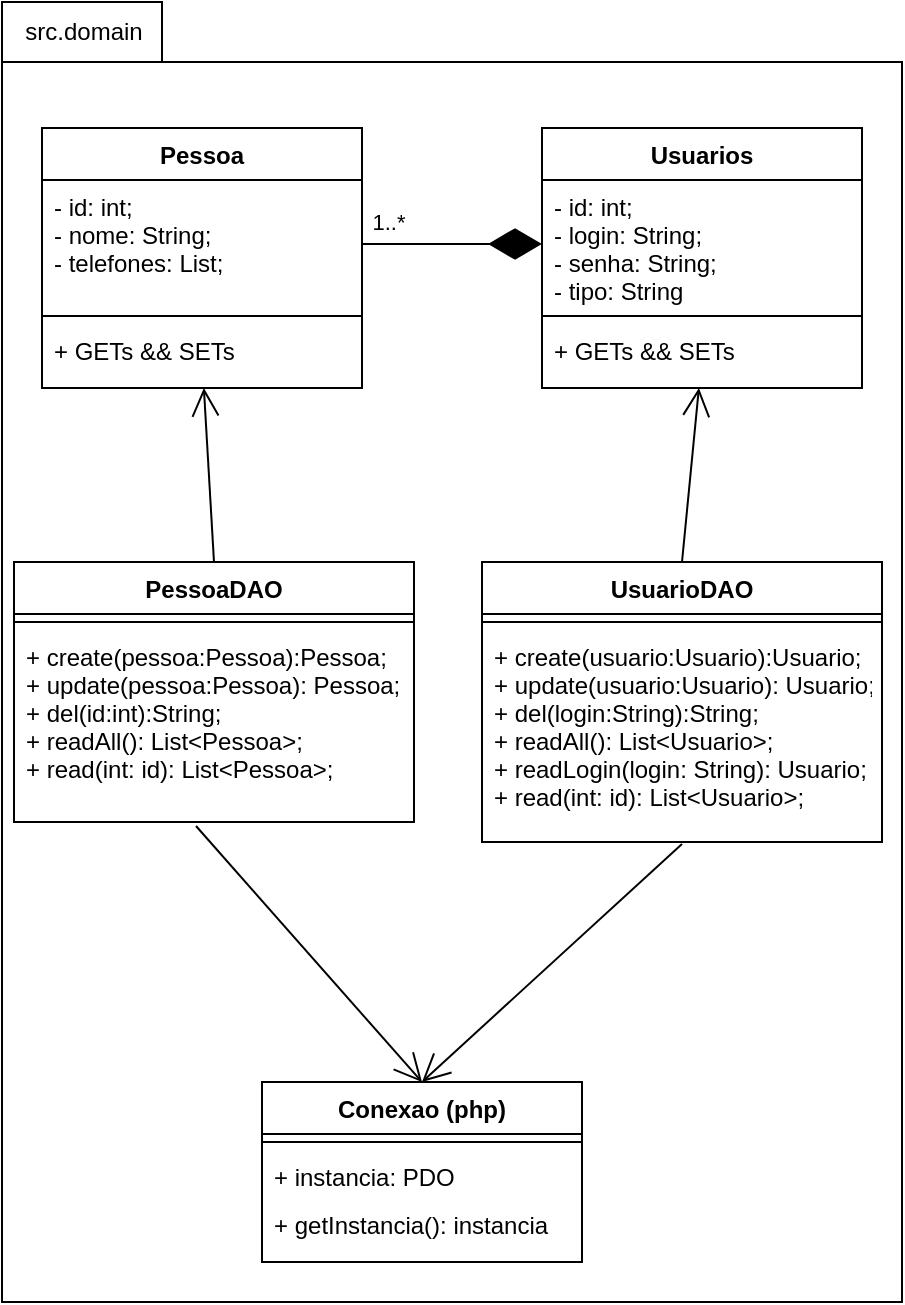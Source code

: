 <mxfile version="13.9.9" type="device"><diagram id="YNKJpus6OzZux28z89dD" name="Page-1"><mxGraphModel dx="526" dy="450" grid="1" gridSize="10" guides="1" tooltips="1" connect="1" arrows="1" fold="1" page="1" pageScale="1" pageWidth="827" pageHeight="1169" math="0" shadow="0"><root><mxCell id="0"/><mxCell id="1" parent="0"/><mxCell id="gUNNHOyXWKQJ7Ec7dWlL-10" value="" style="shape=folder;fontStyle=1;tabWidth=80;tabHeight=30;tabPosition=left;html=1;boundedLbl=1;" vertex="1" parent="1"><mxGeometry x="90" y="110" width="450" height="650" as="geometry"/></mxCell><mxCell id="gUNNHOyXWKQJ7Ec7dWlL-1" value="Pessoa" style="swimlane;fontStyle=1;align=center;verticalAlign=top;childLayout=stackLayout;horizontal=1;startSize=26;horizontalStack=0;resizeParent=1;resizeParentMax=0;resizeLast=0;collapsible=1;marginBottom=0;" vertex="1" parent="1"><mxGeometry x="110" y="173" width="160" height="130" as="geometry"/></mxCell><mxCell id="gUNNHOyXWKQJ7Ec7dWlL-2" value="- id: int;&#10;- nome: String;&#10;- telefones: List;" style="text;strokeColor=none;fillColor=none;align=left;verticalAlign=top;spacingLeft=4;spacingRight=4;overflow=hidden;rotatable=0;points=[[0,0.5],[1,0.5]];portConstraint=eastwest;" vertex="1" parent="gUNNHOyXWKQJ7Ec7dWlL-1"><mxGeometry y="26" width="160" height="64" as="geometry"/></mxCell><mxCell id="gUNNHOyXWKQJ7Ec7dWlL-3" value="" style="line;strokeWidth=1;fillColor=none;align=left;verticalAlign=middle;spacingTop=-1;spacingLeft=3;spacingRight=3;rotatable=0;labelPosition=right;points=[];portConstraint=eastwest;" vertex="1" parent="gUNNHOyXWKQJ7Ec7dWlL-1"><mxGeometry y="90" width="160" height="8" as="geometry"/></mxCell><mxCell id="gUNNHOyXWKQJ7Ec7dWlL-4" value="+ GETs &amp;&amp; SETs" style="text;strokeColor=none;fillColor=none;align=left;verticalAlign=top;spacingLeft=4;spacingRight=4;overflow=hidden;rotatable=0;points=[[0,0.5],[1,0.5]];portConstraint=eastwest;" vertex="1" parent="gUNNHOyXWKQJ7Ec7dWlL-1"><mxGeometry y="98" width="160" height="32" as="geometry"/></mxCell><mxCell id="gUNNHOyXWKQJ7Ec7dWlL-5" value="Usuarios" style="swimlane;fontStyle=1;align=center;verticalAlign=top;childLayout=stackLayout;horizontal=1;startSize=26;horizontalStack=0;resizeParent=1;resizeParentMax=0;resizeLast=0;collapsible=1;marginBottom=0;" vertex="1" parent="1"><mxGeometry x="360" y="173" width="160" height="130" as="geometry"/></mxCell><mxCell id="gUNNHOyXWKQJ7Ec7dWlL-6" value="- id: int;&#10;- login: String;&#10;- senha: String;&#10;- tipo: String" style="text;strokeColor=none;fillColor=none;align=left;verticalAlign=top;spacingLeft=4;spacingRight=4;overflow=hidden;rotatable=0;points=[[0,0.5],[1,0.5]];portConstraint=eastwest;" vertex="1" parent="gUNNHOyXWKQJ7Ec7dWlL-5"><mxGeometry y="26" width="160" height="64" as="geometry"/></mxCell><mxCell id="gUNNHOyXWKQJ7Ec7dWlL-7" value="" style="line;strokeWidth=1;fillColor=none;align=left;verticalAlign=middle;spacingTop=-1;spacingLeft=3;spacingRight=3;rotatable=0;labelPosition=right;points=[];portConstraint=eastwest;" vertex="1" parent="gUNNHOyXWKQJ7Ec7dWlL-5"><mxGeometry y="90" width="160" height="8" as="geometry"/></mxCell><mxCell id="gUNNHOyXWKQJ7Ec7dWlL-8" value="+ GETs &amp;&amp; SETs" style="text;strokeColor=none;fillColor=none;align=left;verticalAlign=top;spacingLeft=4;spacingRight=4;overflow=hidden;rotatable=0;points=[[0,0.5],[1,0.5]];portConstraint=eastwest;" vertex="1" parent="gUNNHOyXWKQJ7Ec7dWlL-5"><mxGeometry y="98" width="160" height="32" as="geometry"/></mxCell><mxCell id="gUNNHOyXWKQJ7Ec7dWlL-9" value="1..*" style="endArrow=diamondThin;endFill=1;endSize=24;html=1;exitX=1;exitY=0.5;exitDx=0;exitDy=0;entryX=0;entryY=0.5;entryDx=0;entryDy=0;" edge="1" parent="1" source="gUNNHOyXWKQJ7Ec7dWlL-2" target="gUNNHOyXWKQJ7Ec7dWlL-6"><mxGeometry x="-0.714" y="11" width="160" relative="1" as="geometry"><mxPoint x="190" y="230" as="sourcePoint"/><mxPoint x="350" y="230" as="targetPoint"/><mxPoint as="offset"/></mxGeometry></mxCell><mxCell id="gUNNHOyXWKQJ7Ec7dWlL-11" value="src.domain" style="text;html=1;strokeColor=none;fillColor=none;align=center;verticalAlign=middle;whiteSpace=wrap;rounded=0;" vertex="1" parent="1"><mxGeometry x="96" y="115" width="70" height="20" as="geometry"/></mxCell><mxCell id="gUNNHOyXWKQJ7Ec7dWlL-12" value="PessoaDAO" style="swimlane;fontStyle=1;align=center;verticalAlign=top;childLayout=stackLayout;horizontal=1;startSize=26;horizontalStack=0;resizeParent=1;resizeParentMax=0;resizeLast=0;collapsible=1;marginBottom=0;" vertex="1" parent="1"><mxGeometry x="96" y="390" width="200" height="130" as="geometry"/></mxCell><mxCell id="gUNNHOyXWKQJ7Ec7dWlL-14" value="" style="line;strokeWidth=1;fillColor=none;align=left;verticalAlign=middle;spacingTop=-1;spacingLeft=3;spacingRight=3;rotatable=0;labelPosition=right;points=[];portConstraint=eastwest;" vertex="1" parent="gUNNHOyXWKQJ7Ec7dWlL-12"><mxGeometry y="26" width="200" height="8" as="geometry"/></mxCell><mxCell id="gUNNHOyXWKQJ7Ec7dWlL-15" value="+ create(pessoa:Pessoa):Pessoa;&#10;+ update(pessoa:Pessoa): Pessoa;&#10;+ del(id:int):String;&#10;+ readAll(): List&lt;Pessoa&gt;;&#10;+ read(int: id): List&lt;Pessoa&gt;;" style="text;strokeColor=none;fillColor=none;align=left;verticalAlign=top;spacingLeft=4;spacingRight=4;overflow=hidden;rotatable=0;points=[[0,0.5],[1,0.5]];portConstraint=eastwest;" vertex="1" parent="gUNNHOyXWKQJ7Ec7dWlL-12"><mxGeometry y="34" width="200" height="96" as="geometry"/></mxCell><mxCell id="gUNNHOyXWKQJ7Ec7dWlL-16" value="Conexao (php)" style="swimlane;fontStyle=1;align=center;verticalAlign=top;childLayout=stackLayout;horizontal=1;startSize=26;horizontalStack=0;resizeParent=1;resizeParentMax=0;resizeLast=0;collapsible=1;marginBottom=0;" vertex="1" parent="1"><mxGeometry x="220" y="650" width="160" height="90" as="geometry"/></mxCell><mxCell id="gUNNHOyXWKQJ7Ec7dWlL-18" value="" style="line;strokeWidth=1;fillColor=none;align=left;verticalAlign=middle;spacingTop=-1;spacingLeft=3;spacingRight=3;rotatable=0;labelPosition=right;points=[];portConstraint=eastwest;" vertex="1" parent="gUNNHOyXWKQJ7Ec7dWlL-16"><mxGeometry y="26" width="160" height="8" as="geometry"/></mxCell><mxCell id="gUNNHOyXWKQJ7Ec7dWlL-17" value="+ instancia: PDO" style="text;strokeColor=none;fillColor=none;align=left;verticalAlign=top;spacingLeft=4;spacingRight=4;overflow=hidden;rotatable=0;points=[[0,0.5],[1,0.5]];portConstraint=eastwest;" vertex="1" parent="gUNNHOyXWKQJ7Ec7dWlL-16"><mxGeometry y="34" width="160" height="24" as="geometry"/></mxCell><mxCell id="gUNNHOyXWKQJ7Ec7dWlL-19" value="+ getInstancia(): instancia" style="text;strokeColor=none;fillColor=none;align=left;verticalAlign=top;spacingLeft=4;spacingRight=4;overflow=hidden;rotatable=0;points=[[0,0.5],[1,0.5]];portConstraint=eastwest;" vertex="1" parent="gUNNHOyXWKQJ7Ec7dWlL-16"><mxGeometry y="58" width="160" height="32" as="geometry"/></mxCell><mxCell id="gUNNHOyXWKQJ7Ec7dWlL-24" value="" style="endArrow=open;endFill=1;endSize=12;html=1;exitX=0.5;exitY=0;exitDx=0;exitDy=0;" edge="1" parent="1" source="gUNNHOyXWKQJ7Ec7dWlL-12" target="gUNNHOyXWKQJ7Ec7dWlL-4"><mxGeometry width="160" relative="1" as="geometry"><mxPoint x="190" y="440" as="sourcePoint"/><mxPoint x="350" y="440" as="targetPoint"/></mxGeometry></mxCell><mxCell id="gUNNHOyXWKQJ7Ec7dWlL-25" value="" style="endArrow=open;endFill=1;endSize=12;html=1;exitX=0.455;exitY=1.021;exitDx=0;exitDy=0;entryX=0.5;entryY=0;entryDx=0;entryDy=0;exitPerimeter=0;" edge="1" parent="1" source="gUNNHOyXWKQJ7Ec7dWlL-15" target="gUNNHOyXWKQJ7Ec7dWlL-16"><mxGeometry width="160" relative="1" as="geometry"><mxPoint x="203.107" y="313" as="sourcePoint"/><mxPoint x="220" y="400" as="targetPoint"/></mxGeometry></mxCell><mxCell id="gUNNHOyXWKQJ7Ec7dWlL-26" value="UsuarioDAO" style="swimlane;fontStyle=1;align=center;verticalAlign=top;childLayout=stackLayout;horizontal=1;startSize=26;horizontalStack=0;resizeParent=1;resizeParentMax=0;resizeLast=0;collapsible=1;marginBottom=0;" vertex="1" parent="1"><mxGeometry x="330" y="390" width="200" height="140" as="geometry"/></mxCell><mxCell id="gUNNHOyXWKQJ7Ec7dWlL-27" value="" style="line;strokeWidth=1;fillColor=none;align=left;verticalAlign=middle;spacingTop=-1;spacingLeft=3;spacingRight=3;rotatable=0;labelPosition=right;points=[];portConstraint=eastwest;" vertex="1" parent="gUNNHOyXWKQJ7Ec7dWlL-26"><mxGeometry y="26" width="200" height="8" as="geometry"/></mxCell><mxCell id="gUNNHOyXWKQJ7Ec7dWlL-28" value="+ create(usuario:Usuario):Usuario;&#10;+ update(usuario:Usuario): Usuario;&#10;+ del(login:String):String;&#10;+ readAll(): List&lt;Usuario&gt;;&#10;+ readLogin(login: String): Usuario;&#10;+ read(int: id): List&lt;Usuario&gt;;" style="text;strokeColor=none;fillColor=none;align=left;verticalAlign=top;spacingLeft=4;spacingRight=4;overflow=hidden;rotatable=0;points=[[0,0.5],[1,0.5]];portConstraint=eastwest;" vertex="1" parent="gUNNHOyXWKQJ7Ec7dWlL-26"><mxGeometry y="34" width="200" height="106" as="geometry"/></mxCell><mxCell id="gUNNHOyXWKQJ7Ec7dWlL-29" value="" style="endArrow=open;endFill=1;endSize=12;html=1;exitX=0.5;exitY=0;exitDx=0;exitDy=0;" edge="1" parent="1" source="gUNNHOyXWKQJ7Ec7dWlL-26" target="gUNNHOyXWKQJ7Ec7dWlL-8"><mxGeometry width="160" relative="1" as="geometry"><mxPoint x="206" y="400" as="sourcePoint"/><mxPoint x="200.932" y="313" as="targetPoint"/></mxGeometry></mxCell><mxCell id="gUNNHOyXWKQJ7Ec7dWlL-30" value="" style="endArrow=open;endFill=1;endSize=12;html=1;exitX=0.5;exitY=1.009;exitDx=0;exitDy=0;entryX=0.5;entryY=0;entryDx=0;entryDy=0;exitPerimeter=0;" edge="1" parent="1" source="gUNNHOyXWKQJ7Ec7dWlL-28" target="gUNNHOyXWKQJ7Ec7dWlL-16"><mxGeometry width="160" relative="1" as="geometry"><mxPoint x="197" y="532.016" as="sourcePoint"/><mxPoint x="310" y="580" as="targetPoint"/></mxGeometry></mxCell></root></mxGraphModel></diagram></mxfile>